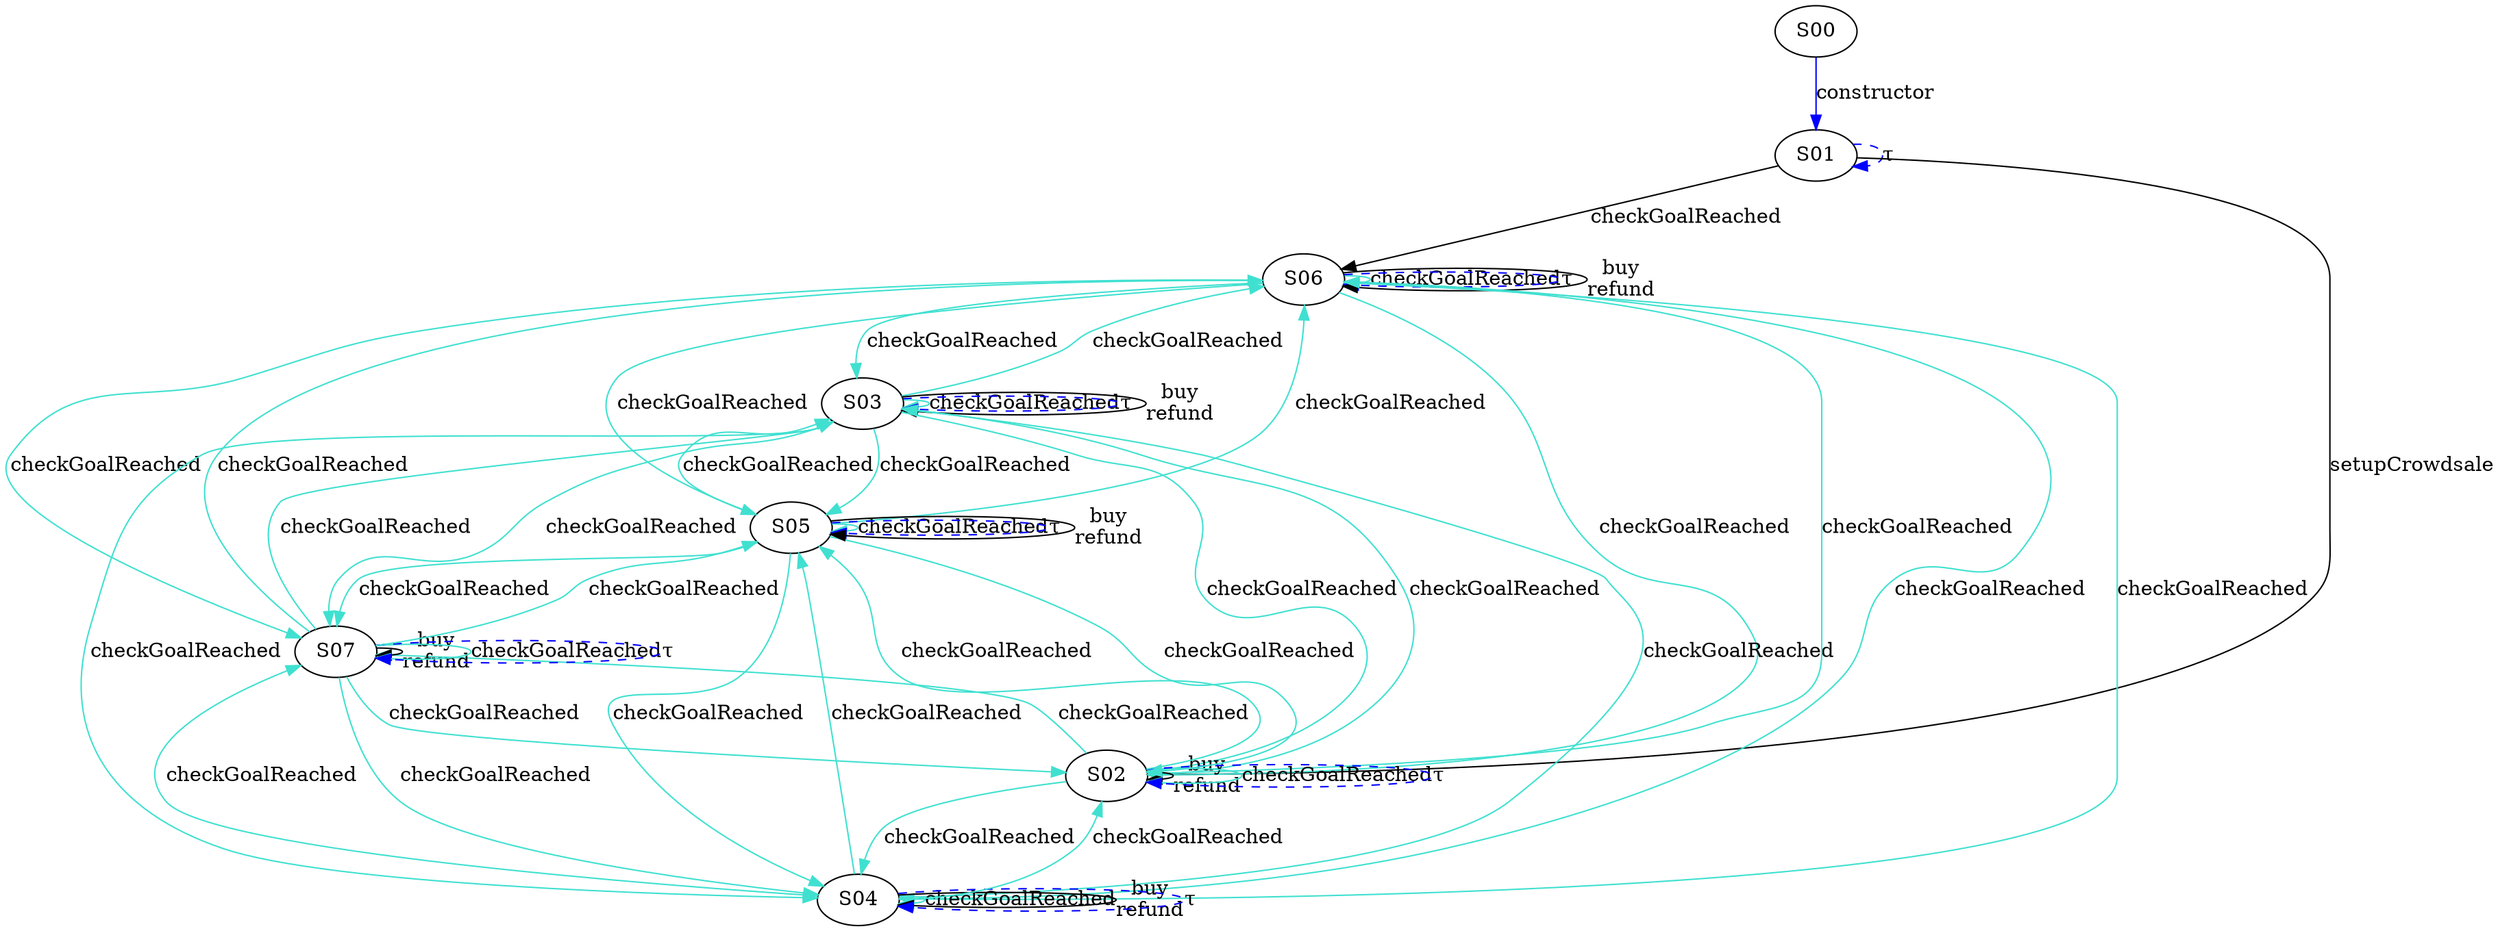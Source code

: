 digraph {

S01->S06 [label="checkGoalReached", style="", color="black"]
S03->S03 [label="checkGoalReached", style="", color="turquoise"]
S04->S06 [label="checkGoalReached", style="", color="turquoise"]
S02->S04 [label="checkGoalReached", style="", color="turquoise"]
S07->S07 [label="buy\nrefund", style="", color="black"]
S07->S07 [label="checkGoalReached", style="", color="turquoise"]
S05->S05 [label="checkGoalReached", style="", color="turquoise"]
S02->S02 [label="buy\nrefund", style="", color="black"]
S06->S05 [label="checkGoalReached", style="", color="turquoise"]
S04->S03 [label="checkGoalReached", style="", color="turquoise"]
S07->S04 [label="checkGoalReached", style="", color="turquoise"]
S03->S07 [label="checkGoalReached", style="", color="turquoise"]
S05->S02 [label="checkGoalReached", style="", color="turquoise"]
S03->S04 [label="checkGoalReached", style="", color="turquoise"]
S05->S06 [label="checkGoalReached", style="", color="turquoise"]
S01->S02 [label="setupCrowdsale", style="", color="black"]
S01->S01 [label="τ", style="dashed", color="blue"]
S03->S03 [label="τ", style="dashed", color="blue"]
S05->S05 [label="τ", style="dashed", color="blue"]
S05->S03 [label="checkGoalReached", style="", color="turquoise"]
S07->S05 [label="checkGoalReached", style="", color="turquoise"]
S05->S05 [label="buy\nrefund", style="", color="black"]
S06->S02 [label="checkGoalReached", style="", color="turquoise"]
S02->S05 [label="checkGoalReached", style="", color="turquoise"]
S04->S07 [label="checkGoalReached", style="", color="turquoise"]
S05->S07 [label="checkGoalReached", style="", color="turquoise"]
S03->S05 [label="checkGoalReached", style="", color="turquoise"]
S02->S02 [label="checkGoalReached", style="", color="turquoise"]
S07->S02 [label="checkGoalReached", style="", color="turquoise"]
S06->S06 [label="checkGoalReached", style="", color="turquoise"]
S04->S04 [label="checkGoalReached", style="", color="turquoise"]
S07->S06 [label="checkGoalReached", style="", color="turquoise"]
S07->S07 [label="τ", style="dashed", color="blue"]
S05->S04 [label="checkGoalReached", style="", color="turquoise"]
S00->S01 [label="constructor", style="", color="blue"]
S03->S02 [label="checkGoalReached", style="", color="turquoise"]
S06->S03 [label="checkGoalReached", style="", color="turquoise"]
S03->S03 [label="buy\nrefund", style="", color="black"]
S02->S06 [label="checkGoalReached", style="", color="turquoise"]
S04->S04 [label="buy\nrefund", style="", color="black"]
S04->S05 [label="checkGoalReached", style="", color="turquoise"]
S06->S07 [label="checkGoalReached", style="", color="turquoise"]
S02->S03 [label="checkGoalReached", style="", color="turquoise"]
S06->S06 [label="τ", style="dashed", color="blue"]
S06->S04 [label="checkGoalReached", style="", color="turquoise"]
S02->S07 [label="checkGoalReached", style="", color="turquoise"]
S02->S02 [label="τ", style="dashed", color="blue"]
S04->S04 [label="τ", style="dashed", color="blue"]
S06->S06 [label="buy\nrefund", style="", color="black"]
S03->S06 [label="checkGoalReached", style="", color="turquoise"]
S07->S03 [label="checkGoalReached", style="", color="turquoise"]
S04->S02 [label="checkGoalReached", style="", color="turquoise"]
}